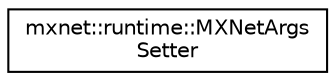 digraph "Graphical Class Hierarchy"
{
 // LATEX_PDF_SIZE
  edge [fontname="Helvetica",fontsize="10",labelfontname="Helvetica",labelfontsize="10"];
  node [fontname="Helvetica",fontsize="10",shape=record];
  rankdir="LR";
  Node0 [label="mxnet::runtime::MXNetArgs\lSetter",height=0.2,width=0.4,color="black", fillcolor="white", style="filled",URL="$classmxnet_1_1runtime_1_1MXNetArgsSetter.html",tooltip=" "];
}
